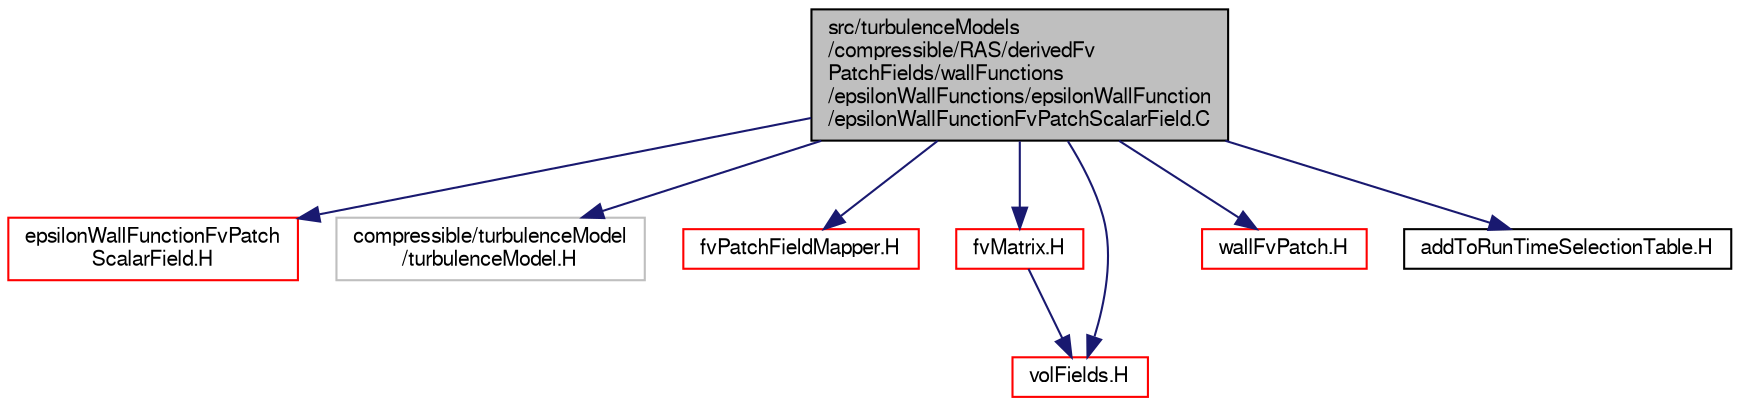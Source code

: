 digraph "src/turbulenceModels/compressible/RAS/derivedFvPatchFields/wallFunctions/epsilonWallFunctions/epsilonWallFunction/epsilonWallFunctionFvPatchScalarField.C"
{
  bgcolor="transparent";
  edge [fontname="FreeSans",fontsize="10",labelfontname="FreeSans",labelfontsize="10"];
  node [fontname="FreeSans",fontsize="10",shape=record];
  Node0 [label="src/turbulenceModels\l/compressible/RAS/derivedFv\lPatchFields/wallFunctions\l/epsilonWallFunctions/epsilonWallFunction\l/epsilonWallFunctionFvPatchScalarField.C",height=0.2,width=0.4,color="black", fillcolor="grey75", style="filled", fontcolor="black"];
  Node0 -> Node1 [color="midnightblue",fontsize="10",style="solid",fontname="FreeSans"];
  Node1 [label="epsilonWallFunctionFvPatch\lScalarField.H",height=0.2,width=0.4,color="red",URL="$a40004.html"];
  Node0 -> Node189 [color="midnightblue",fontsize="10",style="solid",fontname="FreeSans"];
  Node189 [label="compressible/turbulenceModel\l/turbulenceModel.H",height=0.2,width=0.4,color="grey75"];
  Node0 -> Node190 [color="midnightblue",fontsize="10",style="solid",fontname="FreeSans"];
  Node190 [label="fvPatchFieldMapper.H",height=0.2,width=0.4,color="red",URL="$a02468.html"];
  Node0 -> Node191 [color="midnightblue",fontsize="10",style="solid",fontname="FreeSans"];
  Node191 [label="fvMatrix.H",height=0.2,width=0.4,color="red",URL="$a03281.html"];
  Node191 -> Node192 [color="midnightblue",fontsize="10",style="solid",fontname="FreeSans"];
  Node192 [label="volFields.H",height=0.2,width=0.4,color="red",URL="$a02750.html"];
  Node0 -> Node192 [color="midnightblue",fontsize="10",style="solid",fontname="FreeSans"];
  Node0 -> Node317 [color="midnightblue",fontsize="10",style="solid",fontname="FreeSans"];
  Node317 [label="wallFvPatch.H",height=0.2,width=0.4,color="red",URL="$a03680.html"];
  Node0 -> Node319 [color="midnightblue",fontsize="10",style="solid",fontname="FreeSans"];
  Node319 [label="addToRunTimeSelectionTable.H",height=0.2,width=0.4,color="black",URL="$a09263.html",tooltip="Macros for easy insertion into run-time selection tables. "];
}
